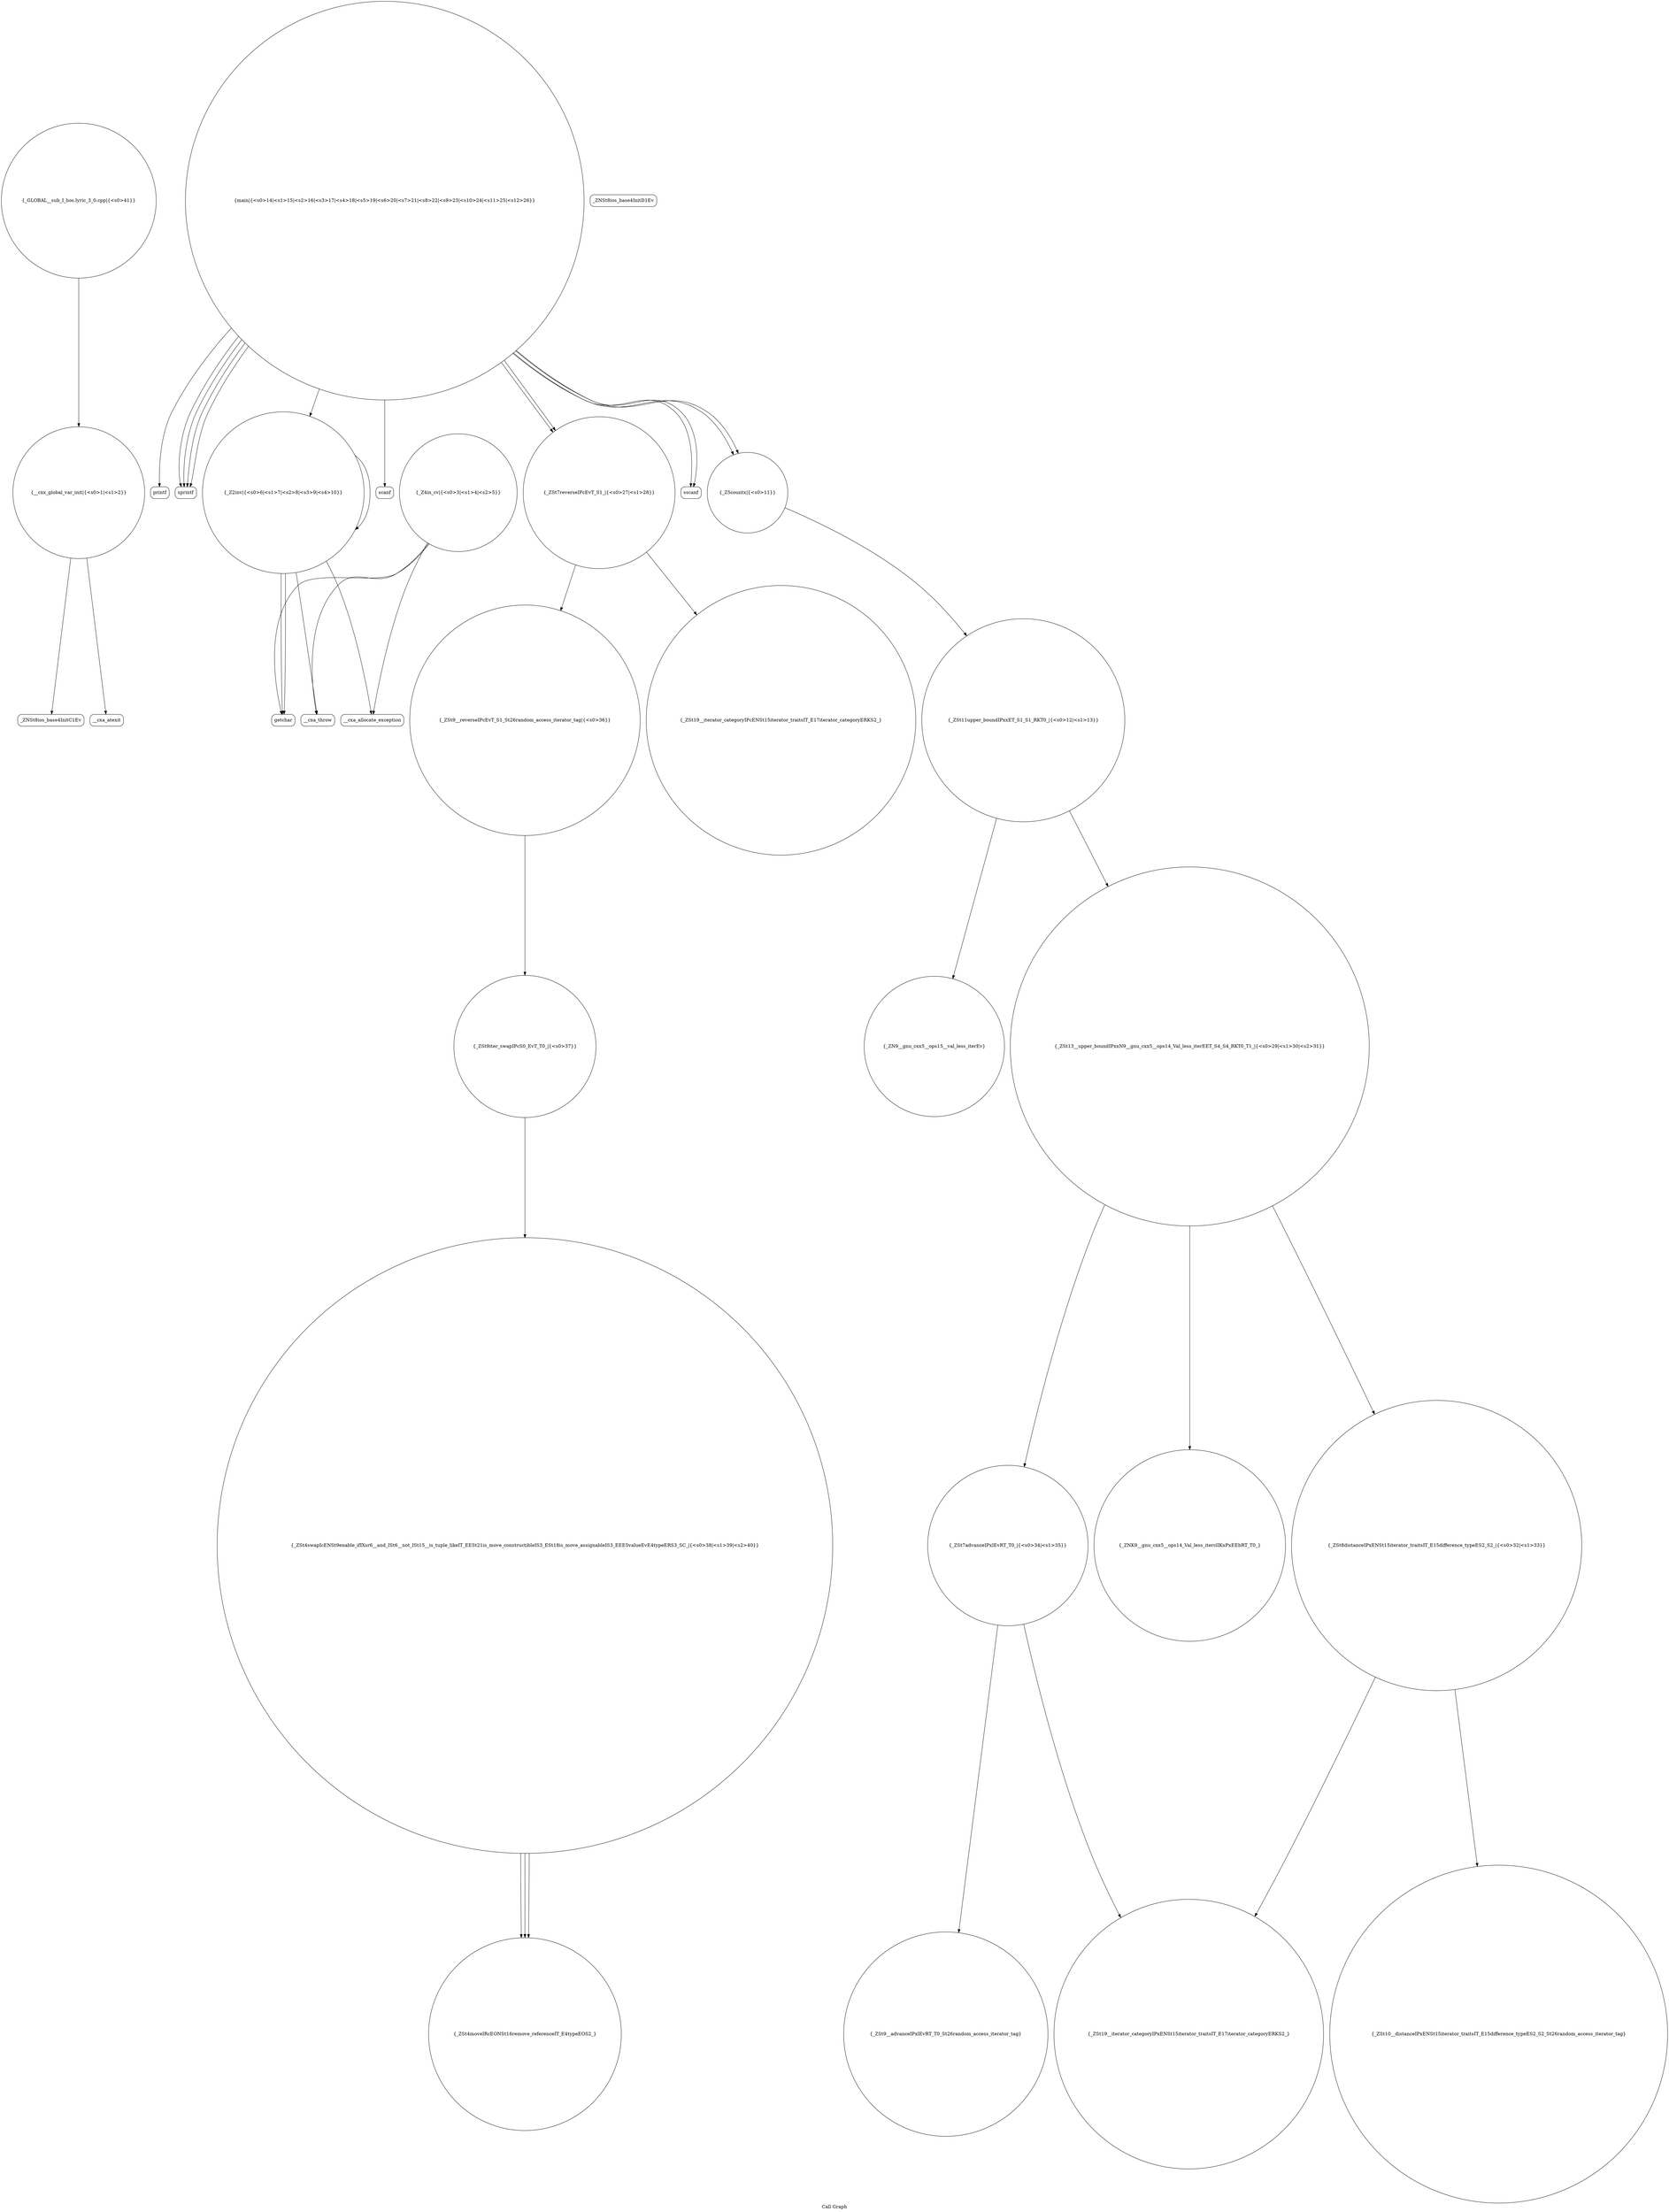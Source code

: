digraph "Call Graph" {
	label="Call Graph";

	Node0x557f65641a70 [shape=record,shape=circle,label="{__cxx_global_var_init|{<s0>1|<s1>2}}"];
	Node0x557f65641a70:s0 -> Node0x557f65641f00[color=black];
	Node0x557f65641a70:s1 -> Node0x557f65642000[color=black];
	Node0x557f65642b80 [shape=record,shape=circle,label="{_ZSt19__iterator_categoryIPcENSt15iterator_traitsIT_E17iterator_categoryERKS2_}"];
	Node0x557f65642200 [shape=record,shape=Mrecord,label="{__cxa_throw}"];
	Node0x557f65642580 [shape=record,shape=Mrecord,label="{sscanf}"];
	Node0x557f65642900 [shape=record,shape=circle,label="{_ZNK9__gnu_cxx5__ops14_Val_less_iterclIKxPxEEbRT_T0_}"];
	Node0x557f65641f80 [shape=record,shape=Mrecord,label="{_ZNSt8ios_base4InitD1Ev}"];
	Node0x557f65642c80 [shape=record,shape=circle,label="{_ZSt4swapIcENSt9enable_ifIXsr6__and_ISt6__not_ISt15__is_tuple_likeIT_EESt21is_move_constructibleIS3_ESt18is_move_assignableIS3_EEE5valueEvE4typeERS3_SC_|{<s0>38|<s1>39|<s2>40}}"];
	Node0x557f65642c80:s0 -> Node0x557f65642d00[color=black];
	Node0x557f65642c80:s1 -> Node0x557f65642d00[color=black];
	Node0x557f65642c80:s2 -> Node0x557f65642d00[color=black];
	Node0x557f65642300 [shape=record,shape=circle,label="{_Z5countx|{<s0>11}}"];
	Node0x557f65642300:s0 -> Node0x557f65642380[color=black];
	Node0x557f65642680 [shape=record,shape=Mrecord,label="{printf}"];
	Node0x557f65642a00 [shape=record,shape=circle,label="{_ZSt19__iterator_categoryIPxENSt15iterator_traitsIT_E17iterator_categoryERKS2_}"];
	Node0x557f65642080 [shape=record,shape=circle,label="{_Z4in_cv|{<s0>3|<s1>4|<s2>5}}"];
	Node0x557f65642080:s0 -> Node0x557f65642100[color=black];
	Node0x557f65642080:s1 -> Node0x557f65642180[color=black];
	Node0x557f65642080:s2 -> Node0x557f65642200[color=black];
	Node0x557f65642d80 [shape=record,shape=circle,label="{_GLOBAL__sub_I_hos.lyric_3_0.cpp|{<s0>41}}"];
	Node0x557f65642d80:s0 -> Node0x557f65641a70[color=black];
	Node0x557f65642400 [shape=record,shape=circle,label="{main|{<s0>14|<s1>15|<s2>16|<s3>17|<s4>18|<s5>19|<s6>20|<s7>21|<s8>22|<s9>23|<s10>24|<s11>25|<s12>26}}"];
	Node0x557f65642400:s0 -> Node0x557f65642480[color=black];
	Node0x557f65642400:s1 -> Node0x557f65642500[color=black];
	Node0x557f65642400:s2 -> Node0x557f65642480[color=black];
	Node0x557f65642400:s3 -> Node0x557f65642580[color=black];
	Node0x557f65642400:s4 -> Node0x557f65642480[color=black];
	Node0x557f65642400:s5 -> Node0x557f65642500[color=black];
	Node0x557f65642400:s6 -> Node0x557f65642480[color=black];
	Node0x557f65642400:s7 -> Node0x557f65642580[color=black];
	Node0x557f65642400:s8 -> Node0x557f65642280[color=black];
	Node0x557f65642400:s9 -> Node0x557f65642600[color=black];
	Node0x557f65642400:s10 -> Node0x557f65642300[color=black];
	Node0x557f65642400:s11 -> Node0x557f65642300[color=black];
	Node0x557f65642400:s12 -> Node0x557f65642680[color=black];
	Node0x557f65642780 [shape=record,shape=circle,label="{_ZN9__gnu_cxx5__ops15__val_less_iterEv}"];
	Node0x557f65642b00 [shape=record,shape=circle,label="{_ZSt9__reverseIPcEvT_S1_St26random_access_iterator_tag|{<s0>36}}"];
	Node0x557f65642b00:s0 -> Node0x557f65642c00[color=black];
	Node0x557f65642180 [shape=record,shape=Mrecord,label="{__cxa_allocate_exception}"];
	Node0x557f65642500 [shape=record,shape=circle,label="{_ZSt7reverseIPcEvT_S1_|{<s0>27|<s1>28}}"];
	Node0x557f65642500:s0 -> Node0x557f65642b80[color=black];
	Node0x557f65642500:s1 -> Node0x557f65642b00[color=black];
	Node0x557f65642880 [shape=record,shape=circle,label="{_ZSt7advanceIPxlEvRT_T0_|{<s0>34|<s1>35}}"];
	Node0x557f65642880:s0 -> Node0x557f65642a00[color=black];
	Node0x557f65642880:s1 -> Node0x557f65642a80[color=black];
	Node0x557f65641f00 [shape=record,shape=Mrecord,label="{_ZNSt8ios_base4InitC1Ev}"];
	Node0x557f65642c00 [shape=record,shape=circle,label="{_ZSt9iter_swapIPcS0_EvT_T0_|{<s0>37}}"];
	Node0x557f65642c00:s0 -> Node0x557f65642c80[color=black];
	Node0x557f65642280 [shape=record,shape=circle,label="{_Z2inv|{<s0>6|<s1>7|<s2>8|<s3>9|<s4>10}}"];
	Node0x557f65642280:s0 -> Node0x557f65642100[color=black];
	Node0x557f65642280:s1 -> Node0x557f65642280[color=black];
	Node0x557f65642280:s2 -> Node0x557f65642180[color=black];
	Node0x557f65642280:s3 -> Node0x557f65642200[color=black];
	Node0x557f65642280:s4 -> Node0x557f65642100[color=black];
	Node0x557f65642600 [shape=record,shape=Mrecord,label="{scanf}"];
	Node0x557f65642980 [shape=record,shape=circle,label="{_ZSt10__distanceIPxENSt15iterator_traitsIT_E15difference_typeES2_S2_St26random_access_iterator_tag}"];
	Node0x557f65642000 [shape=record,shape=Mrecord,label="{__cxa_atexit}"];
	Node0x557f65642d00 [shape=record,shape=circle,label="{_ZSt4moveIRcEONSt16remove_referenceIT_E4typeEOS2_}"];
	Node0x557f65642380 [shape=record,shape=circle,label="{_ZSt11upper_boundIPxxET_S1_S1_RKT0_|{<s0>12|<s1>13}}"];
	Node0x557f65642380:s0 -> Node0x557f65642780[color=black];
	Node0x557f65642380:s1 -> Node0x557f65642700[color=black];
	Node0x557f65642700 [shape=record,shape=circle,label="{_ZSt13__upper_boundIPxxN9__gnu_cxx5__ops14_Val_less_iterEET_S4_S4_RKT0_T1_|{<s0>29|<s1>30|<s2>31}}"];
	Node0x557f65642700:s0 -> Node0x557f65642800[color=black];
	Node0x557f65642700:s1 -> Node0x557f65642880[color=black];
	Node0x557f65642700:s2 -> Node0x557f65642900[color=black];
	Node0x557f65642a80 [shape=record,shape=circle,label="{_ZSt9__advanceIPxlEvRT_T0_St26random_access_iterator_tag}"];
	Node0x557f65642100 [shape=record,shape=Mrecord,label="{getchar}"];
	Node0x557f65642480 [shape=record,shape=Mrecord,label="{sprintf}"];
	Node0x557f65642800 [shape=record,shape=circle,label="{_ZSt8distanceIPxENSt15iterator_traitsIT_E15difference_typeES2_S2_|{<s0>32|<s1>33}}"];
	Node0x557f65642800:s0 -> Node0x557f65642a00[color=black];
	Node0x557f65642800:s1 -> Node0x557f65642980[color=black];
}
